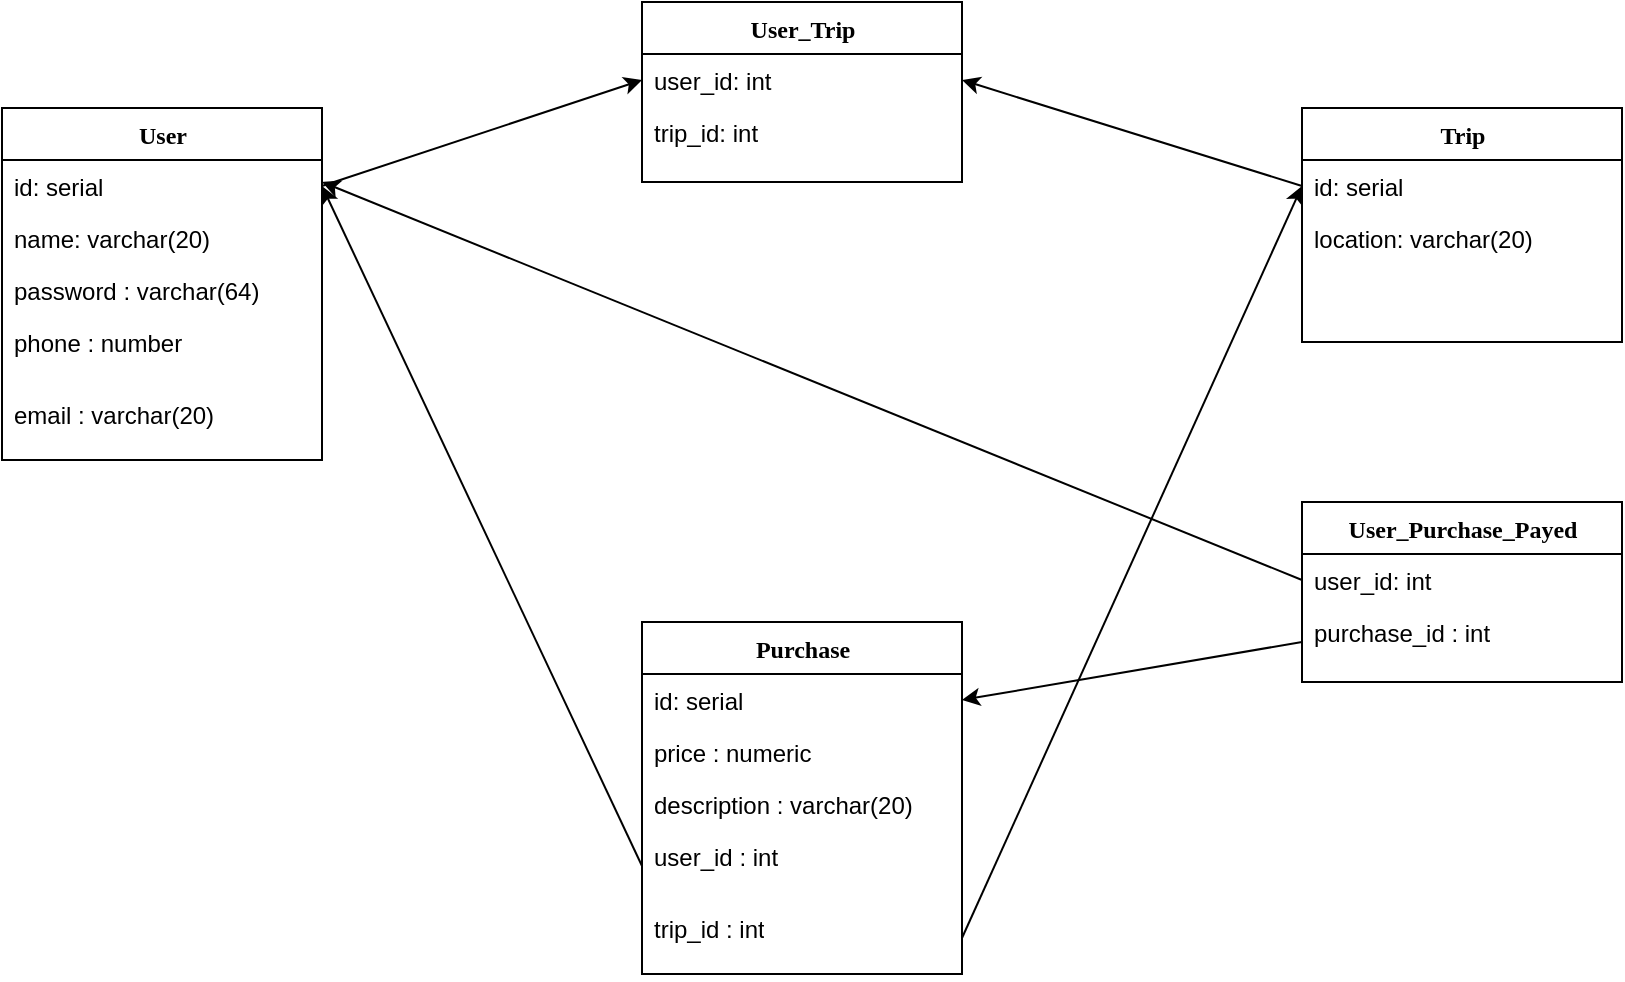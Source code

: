 <mxfile version="21.0.2" type="github">
  <diagram name="Page-1" id="9f46799a-70d6-7492-0946-bef42562c5a5">
    <mxGraphModel dx="1434" dy="756" grid="1" gridSize="10" guides="1" tooltips="1" connect="1" arrows="1" fold="1" page="1" pageScale="1" pageWidth="1100" pageHeight="850" background="none" math="0" shadow="0">
      <root>
        <mxCell id="0" />
        <mxCell id="1" parent="0" />
        <object label="User" phone="numerical&#xa;numerical" id="78961159f06e98e8-17">
          <mxCell style="swimlane;html=1;fontStyle=1;align=center;verticalAlign=top;childLayout=stackLayout;horizontal=1;startSize=26;horizontalStack=0;resizeParent=1;resizeLast=0;collapsible=1;marginBottom=0;swimlaneFillColor=#ffffff;rounded=0;shadow=0;comic=0;labelBackgroundColor=none;strokeWidth=1;fillColor=none;fontFamily=Verdana;fontSize=12" parent="1" vertex="1">
            <mxGeometry x="90" y="83" width="160" height="176" as="geometry" />
          </mxCell>
        </object>
        <mxCell id="78961159f06e98e8-21" value="id: serial&lt;br&gt;&amp;nbsp;" style="text;html=1;strokeColor=none;fillColor=none;align=left;verticalAlign=top;spacingLeft=4;spacingRight=4;whiteSpace=wrap;overflow=hidden;rotatable=0;points=[[0,0.5],[1,0.5]];portConstraint=eastwest;" parent="78961159f06e98e8-17" vertex="1">
          <mxGeometry y="26" width="160" height="26" as="geometry" />
        </mxCell>
        <mxCell id="78961159f06e98e8-23" value="name: varchar(20)" style="text;html=1;strokeColor=none;fillColor=none;align=left;verticalAlign=top;spacingLeft=4;spacingRight=4;whiteSpace=wrap;overflow=hidden;rotatable=0;points=[[0,0.5],[1,0.5]];portConstraint=eastwest;" parent="78961159f06e98e8-17" vertex="1">
          <mxGeometry y="52" width="160" height="26" as="geometry" />
        </mxCell>
        <mxCell id="78961159f06e98e8-25" value="password : varchar(64)" style="text;html=1;strokeColor=none;fillColor=none;align=left;verticalAlign=top;spacingLeft=4;spacingRight=4;whiteSpace=wrap;overflow=hidden;rotatable=0;points=[[0,0.5],[1,0.5]];portConstraint=eastwest;" parent="78961159f06e98e8-17" vertex="1">
          <mxGeometry y="78" width="160" height="26" as="geometry" />
        </mxCell>
        <mxCell id="Pq9tIiLYYxP9BWqPIEf5-1" value="phone : number" style="text;html=1;strokeColor=none;fillColor=none;align=left;verticalAlign=top;spacingLeft=4;spacingRight=4;whiteSpace=wrap;overflow=hidden;rotatable=0;points=[[0,0.5],[1,0.5]];portConstraint=eastwest;" parent="78961159f06e98e8-17" vertex="1">
          <mxGeometry y="104" width="160" height="36" as="geometry" />
        </mxCell>
        <mxCell id="m1kpDCOUt50CXFjgoVzc-1" value="email : varchar(20)" style="text;html=1;strokeColor=none;fillColor=none;align=left;verticalAlign=top;spacingLeft=4;spacingRight=4;whiteSpace=wrap;overflow=hidden;rotatable=0;points=[[0,0.5],[1,0.5]];portConstraint=eastwest;" parent="78961159f06e98e8-17" vertex="1">
          <mxGeometry y="140" width="160" height="36" as="geometry" />
        </mxCell>
        <mxCell id="597dUe0zLM4C-vA0vzMl-19" value="Trip" style="swimlane;html=1;fontStyle=1;align=center;verticalAlign=top;childLayout=stackLayout;horizontal=1;startSize=26;horizontalStack=0;resizeParent=1;resizeLast=0;collapsible=1;marginBottom=0;swimlaneFillColor=#ffffff;rounded=0;shadow=0;comic=0;labelBackgroundColor=none;strokeWidth=1;fillColor=none;fontFamily=Verdana;fontSize=12" parent="1" vertex="1">
          <mxGeometry x="740" y="83" width="160" height="117" as="geometry" />
        </mxCell>
        <mxCell id="597dUe0zLM4C-vA0vzMl-20" value="id: serial&lt;br&gt;&amp;nbsp;" style="text;html=1;strokeColor=none;fillColor=none;align=left;verticalAlign=top;spacingLeft=4;spacingRight=4;whiteSpace=wrap;overflow=hidden;rotatable=0;points=[[0,0.5],[1,0.5]];portConstraint=eastwest;" parent="597dUe0zLM4C-vA0vzMl-19" vertex="1">
          <mxGeometry y="26" width="160" height="26" as="geometry" />
        </mxCell>
        <mxCell id="597dUe0zLM4C-vA0vzMl-21" value="location: varchar(20)" style="text;html=1;strokeColor=none;fillColor=none;align=left;verticalAlign=top;spacingLeft=4;spacingRight=4;whiteSpace=wrap;overflow=hidden;rotatable=0;points=[[0,0.5],[1,0.5]];portConstraint=eastwest;" parent="597dUe0zLM4C-vA0vzMl-19" vertex="1">
          <mxGeometry y="52" width="160" height="28" as="geometry" />
        </mxCell>
        <object label="Purchase" phone="numerical&#xa;numerical" id="m1kpDCOUt50CXFjgoVzc-2">
          <mxCell style="swimlane;html=1;fontStyle=1;align=center;verticalAlign=top;childLayout=stackLayout;horizontal=1;startSize=26;horizontalStack=0;resizeParent=1;resizeLast=0;collapsible=1;marginBottom=0;swimlaneFillColor=#ffffff;rounded=0;shadow=0;comic=0;labelBackgroundColor=none;strokeWidth=1;fillColor=none;fontFamily=Verdana;fontSize=12" parent="1" vertex="1">
            <mxGeometry x="410" y="340" width="160" height="176" as="geometry" />
          </mxCell>
        </object>
        <mxCell id="m1kpDCOUt50CXFjgoVzc-3" value="id: serial&lt;br&gt;&amp;nbsp;" style="text;html=1;strokeColor=none;fillColor=none;align=left;verticalAlign=top;spacingLeft=4;spacingRight=4;whiteSpace=wrap;overflow=hidden;rotatable=0;points=[[0,0.5],[1,0.5]];portConstraint=eastwest;" parent="m1kpDCOUt50CXFjgoVzc-2" vertex="1">
          <mxGeometry y="26" width="160" height="26" as="geometry" />
        </mxCell>
        <mxCell id="m1kpDCOUt50CXFjgoVzc-4" value="price : numeric" style="text;html=1;strokeColor=none;fillColor=none;align=left;verticalAlign=top;spacingLeft=4;spacingRight=4;whiteSpace=wrap;overflow=hidden;rotatable=0;points=[[0,0.5],[1,0.5]];portConstraint=eastwest;" parent="m1kpDCOUt50CXFjgoVzc-2" vertex="1">
          <mxGeometry y="52" width="160" height="26" as="geometry" />
        </mxCell>
        <mxCell id="m1kpDCOUt50CXFjgoVzc-5" value="description : varchar(20)" style="text;html=1;strokeColor=none;fillColor=none;align=left;verticalAlign=top;spacingLeft=4;spacingRight=4;whiteSpace=wrap;overflow=hidden;rotatable=0;points=[[0,0.5],[1,0.5]];portConstraint=eastwest;" parent="m1kpDCOUt50CXFjgoVzc-2" vertex="1">
          <mxGeometry y="78" width="160" height="26" as="geometry" />
        </mxCell>
        <mxCell id="m1kpDCOUt50CXFjgoVzc-6" value="user_id : int&amp;nbsp;" style="text;html=1;strokeColor=none;fillColor=none;align=left;verticalAlign=top;spacingLeft=4;spacingRight=4;whiteSpace=wrap;overflow=hidden;rotatable=0;points=[[0,0.5],[1,0.5]];portConstraint=eastwest;" parent="m1kpDCOUt50CXFjgoVzc-2" vertex="1">
          <mxGeometry y="104" width="160" height="36" as="geometry" />
        </mxCell>
        <mxCell id="m1kpDCOUt50CXFjgoVzc-7" value="trip_id : int" style="text;html=1;strokeColor=none;fillColor=none;align=left;verticalAlign=top;spacingLeft=4;spacingRight=4;whiteSpace=wrap;overflow=hidden;rotatable=0;points=[[0,0.5],[1,0.5]];portConstraint=eastwest;" parent="m1kpDCOUt50CXFjgoVzc-2" vertex="1">
          <mxGeometry y="140" width="160" height="36" as="geometry" />
        </mxCell>
        <mxCell id="m1kpDCOUt50CXFjgoVzc-10" value="" style="endArrow=classic;html=1;rounded=0;entryX=1;entryY=0.5;entryDx=0;entryDy=0;exitX=0;exitY=0.5;exitDx=0;exitDy=0;" parent="1" source="m1kpDCOUt50CXFjgoVzc-6" target="78961159f06e98e8-21" edge="1">
          <mxGeometry width="50" height="50" relative="1" as="geometry">
            <mxPoint x="440" y="340" as="sourcePoint" />
            <mxPoint x="370" y="290" as="targetPoint" />
          </mxGeometry>
        </mxCell>
        <mxCell id="m1kpDCOUt50CXFjgoVzc-11" value="" style="endArrow=classic;html=1;rounded=0;entryX=0;entryY=0.5;entryDx=0;entryDy=0;exitX=1;exitY=0.5;exitDx=0;exitDy=0;" parent="1" source="m1kpDCOUt50CXFjgoVzc-7" target="597dUe0zLM4C-vA0vzMl-20" edge="1">
          <mxGeometry width="50" height="50" relative="1" as="geometry">
            <mxPoint x="820" y="410" as="sourcePoint" />
            <mxPoint x="630" y="130" as="targetPoint" />
          </mxGeometry>
        </mxCell>
        <object label="User_Trip&lt;br&gt;" phone="numerical&#xa;numerical" id="YLSjeW8xygNtuQGIzgvQ-1">
          <mxCell style="swimlane;html=1;fontStyle=1;align=center;verticalAlign=top;childLayout=stackLayout;horizontal=1;startSize=26;horizontalStack=0;resizeParent=1;resizeLast=0;collapsible=1;marginBottom=0;swimlaneFillColor=#ffffff;rounded=0;shadow=0;comic=0;labelBackgroundColor=none;strokeWidth=1;fillColor=none;fontFamily=Verdana;fontSize=12" vertex="1" parent="1">
            <mxGeometry x="410" y="30" width="160" height="90" as="geometry" />
          </mxCell>
        </object>
        <mxCell id="YLSjeW8xygNtuQGIzgvQ-2" value="user_id: int&lt;br&gt;&amp;nbsp;" style="text;html=1;strokeColor=none;fillColor=none;align=left;verticalAlign=top;spacingLeft=4;spacingRight=4;whiteSpace=wrap;overflow=hidden;rotatable=0;points=[[0,0.5],[1,0.5]];portConstraint=eastwest;" vertex="1" parent="YLSjeW8xygNtuQGIzgvQ-1">
          <mxGeometry y="26" width="160" height="26" as="geometry" />
        </mxCell>
        <mxCell id="YLSjeW8xygNtuQGIzgvQ-6" value="trip_id: int" style="text;html=1;strokeColor=none;fillColor=none;align=left;verticalAlign=top;spacingLeft=4;spacingRight=4;whiteSpace=wrap;overflow=hidden;rotatable=0;points=[[0,0.5],[1,0.5]];portConstraint=eastwest;" vertex="1" parent="YLSjeW8xygNtuQGIzgvQ-1">
          <mxGeometry y="52" width="160" height="36" as="geometry" />
        </mxCell>
        <mxCell id="YLSjeW8xygNtuQGIzgvQ-7" value="" style="endArrow=classic;html=1;rounded=0;exitX=1;exitY=0.5;exitDx=0;exitDy=0;entryX=0;entryY=0.5;entryDx=0;entryDy=0;" edge="1" parent="1" source="78961159f06e98e8-21" target="YLSjeW8xygNtuQGIzgvQ-2">
          <mxGeometry width="50" height="50" relative="1" as="geometry">
            <mxPoint x="400" y="200" as="sourcePoint" />
            <mxPoint x="320" y="40" as="targetPoint" />
          </mxGeometry>
        </mxCell>
        <mxCell id="YLSjeW8xygNtuQGIzgvQ-8" value="" style="endArrow=classic;html=1;rounded=0;exitX=0;exitY=0.5;exitDx=0;exitDy=0;entryX=1;entryY=0.5;entryDx=0;entryDy=0;" edge="1" parent="1" source="597dUe0zLM4C-vA0vzMl-20" target="YLSjeW8xygNtuQGIzgvQ-2">
          <mxGeometry width="50" height="50" relative="1" as="geometry">
            <mxPoint x="580" y="73" as="sourcePoint" />
            <mxPoint x="740" y="20" as="targetPoint" />
          </mxGeometry>
        </mxCell>
        <object label="User_Purchase_Payed&lt;br&gt;" phone="numerical&#xa;numerical" id="YLSjeW8xygNtuQGIzgvQ-10">
          <mxCell style="swimlane;html=1;fontStyle=1;align=center;verticalAlign=top;childLayout=stackLayout;horizontal=1;startSize=26;horizontalStack=0;resizeParent=1;resizeLast=0;collapsible=1;marginBottom=0;swimlaneFillColor=#ffffff;rounded=0;shadow=0;comic=0;labelBackgroundColor=none;strokeWidth=1;fillColor=none;fontFamily=Verdana;fontSize=12" vertex="1" parent="1">
            <mxGeometry x="740" y="280" width="160" height="90" as="geometry" />
          </mxCell>
        </object>
        <mxCell id="YLSjeW8xygNtuQGIzgvQ-11" value="user_id: int&lt;br&gt;&amp;nbsp;" style="text;html=1;strokeColor=none;fillColor=none;align=left;verticalAlign=top;spacingLeft=4;spacingRight=4;whiteSpace=wrap;overflow=hidden;rotatable=0;points=[[0,0.5],[1,0.5]];portConstraint=eastwest;" vertex="1" parent="YLSjeW8xygNtuQGIzgvQ-10">
          <mxGeometry y="26" width="160" height="26" as="geometry" />
        </mxCell>
        <mxCell id="YLSjeW8xygNtuQGIzgvQ-12" value="purchase_id : int" style="text;html=1;strokeColor=none;fillColor=none;align=left;verticalAlign=top;spacingLeft=4;spacingRight=4;whiteSpace=wrap;overflow=hidden;rotatable=0;points=[[0,0.5],[1,0.5]];portConstraint=eastwest;" vertex="1" parent="YLSjeW8xygNtuQGIzgvQ-10">
          <mxGeometry y="52" width="160" height="36" as="geometry" />
        </mxCell>
        <mxCell id="YLSjeW8xygNtuQGIzgvQ-17" value="" style="endArrow=classic;html=1;rounded=0;exitX=0;exitY=0.5;exitDx=0;exitDy=0;" edge="1" parent="1" source="YLSjeW8xygNtuQGIzgvQ-11">
          <mxGeometry width="50" height="50" relative="1" as="geometry">
            <mxPoint x="550" y="213" as="sourcePoint" />
            <mxPoint x="250" y="120" as="targetPoint" />
          </mxGeometry>
        </mxCell>
        <mxCell id="YLSjeW8xygNtuQGIzgvQ-18" value="" style="endArrow=classic;html=1;rounded=0;entryX=1;entryY=0.5;entryDx=0;entryDy=0;exitX=0;exitY=0.5;exitDx=0;exitDy=0;" edge="1" parent="1" source="YLSjeW8xygNtuQGIzgvQ-12" target="m1kpDCOUt50CXFjgoVzc-3">
          <mxGeometry width="50" height="50" relative="1" as="geometry">
            <mxPoint x="690" y="340" as="sourcePoint" />
            <mxPoint x="800" y="410" as="targetPoint" />
          </mxGeometry>
        </mxCell>
      </root>
    </mxGraphModel>
  </diagram>
</mxfile>
